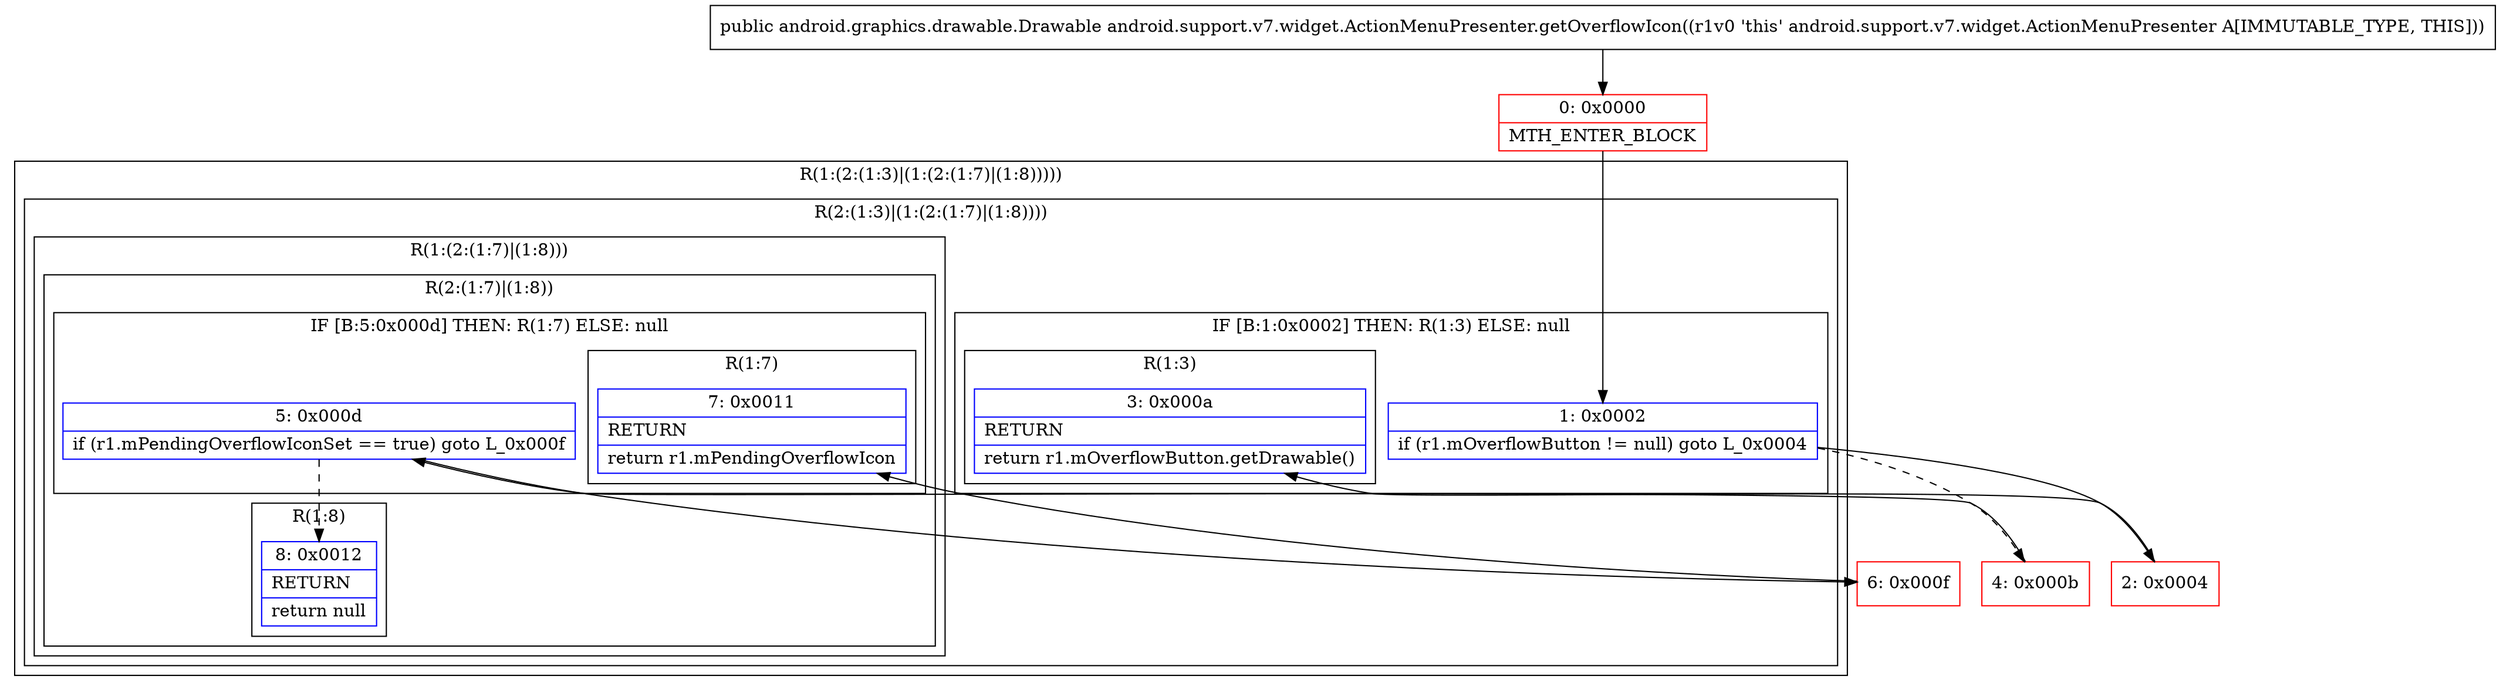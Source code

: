 digraph "CFG forandroid.support.v7.widget.ActionMenuPresenter.getOverflowIcon()Landroid\/graphics\/drawable\/Drawable;" {
subgraph cluster_Region_1122671473 {
label = "R(1:(2:(1:3)|(1:(2:(1:7)|(1:8)))))";
node [shape=record,color=blue];
subgraph cluster_Region_2139632639 {
label = "R(2:(1:3)|(1:(2:(1:7)|(1:8))))";
node [shape=record,color=blue];
subgraph cluster_IfRegion_1940451848 {
label = "IF [B:1:0x0002] THEN: R(1:3) ELSE: null";
node [shape=record,color=blue];
Node_1 [shape=record,label="{1\:\ 0x0002|if (r1.mOverflowButton != null) goto L_0x0004\l}"];
subgraph cluster_Region_222205937 {
label = "R(1:3)";
node [shape=record,color=blue];
Node_3 [shape=record,label="{3\:\ 0x000a|RETURN\l|return r1.mOverflowButton.getDrawable()\l}"];
}
}
subgraph cluster_Region_454665268 {
label = "R(1:(2:(1:7)|(1:8)))";
node [shape=record,color=blue];
subgraph cluster_Region_632318819 {
label = "R(2:(1:7)|(1:8))";
node [shape=record,color=blue];
subgraph cluster_IfRegion_289203567 {
label = "IF [B:5:0x000d] THEN: R(1:7) ELSE: null";
node [shape=record,color=blue];
Node_5 [shape=record,label="{5\:\ 0x000d|if (r1.mPendingOverflowIconSet == true) goto L_0x000f\l}"];
subgraph cluster_Region_1757702566 {
label = "R(1:7)";
node [shape=record,color=blue];
Node_7 [shape=record,label="{7\:\ 0x0011|RETURN\l|return r1.mPendingOverflowIcon\l}"];
}
}
subgraph cluster_Region_1051347086 {
label = "R(1:8)";
node [shape=record,color=blue];
Node_8 [shape=record,label="{8\:\ 0x0012|RETURN\l|return null\l}"];
}
}
}
}
}
Node_0 [shape=record,color=red,label="{0\:\ 0x0000|MTH_ENTER_BLOCK\l}"];
Node_2 [shape=record,color=red,label="{2\:\ 0x0004}"];
Node_4 [shape=record,color=red,label="{4\:\ 0x000b}"];
Node_6 [shape=record,color=red,label="{6\:\ 0x000f}"];
MethodNode[shape=record,label="{public android.graphics.drawable.Drawable android.support.v7.widget.ActionMenuPresenter.getOverflowIcon((r1v0 'this' android.support.v7.widget.ActionMenuPresenter A[IMMUTABLE_TYPE, THIS])) }"];
MethodNode -> Node_0;
Node_1 -> Node_2;
Node_1 -> Node_4[style=dashed];
Node_5 -> Node_6;
Node_5 -> Node_8[style=dashed];
Node_0 -> Node_1;
Node_2 -> Node_3;
Node_4 -> Node_5;
Node_6 -> Node_7;
}

